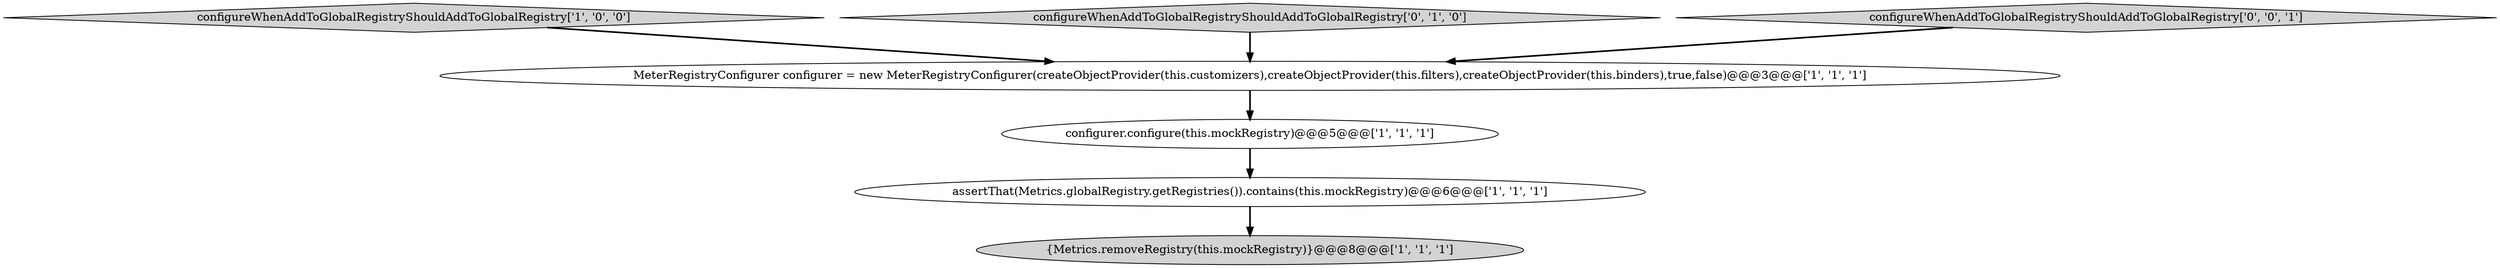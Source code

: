 digraph {
1 [style = filled, label = "{Metrics.removeRegistry(this.mockRegistry)}@@@8@@@['1', '1', '1']", fillcolor = lightgray, shape = ellipse image = "AAA0AAABBB1BBB"];
4 [style = filled, label = "configurer.configure(this.mockRegistry)@@@5@@@['1', '1', '1']", fillcolor = white, shape = ellipse image = "AAA0AAABBB1BBB"];
2 [style = filled, label = "assertThat(Metrics.globalRegistry.getRegistries()).contains(this.mockRegistry)@@@6@@@['1', '1', '1']", fillcolor = white, shape = ellipse image = "AAA0AAABBB1BBB"];
0 [style = filled, label = "configureWhenAddToGlobalRegistryShouldAddToGlobalRegistry['1', '0', '0']", fillcolor = lightgray, shape = diamond image = "AAA0AAABBB1BBB"];
3 [style = filled, label = "MeterRegistryConfigurer configurer = new MeterRegistryConfigurer(createObjectProvider(this.customizers),createObjectProvider(this.filters),createObjectProvider(this.binders),true,false)@@@3@@@['1', '1', '1']", fillcolor = white, shape = ellipse image = "AAA0AAABBB1BBB"];
5 [style = filled, label = "configureWhenAddToGlobalRegistryShouldAddToGlobalRegistry['0', '1', '0']", fillcolor = lightgray, shape = diamond image = "AAA0AAABBB2BBB"];
6 [style = filled, label = "configureWhenAddToGlobalRegistryShouldAddToGlobalRegistry['0', '0', '1']", fillcolor = lightgray, shape = diamond image = "AAA0AAABBB3BBB"];
5->3 [style = bold, label=""];
0->3 [style = bold, label=""];
6->3 [style = bold, label=""];
4->2 [style = bold, label=""];
3->4 [style = bold, label=""];
2->1 [style = bold, label=""];
}
